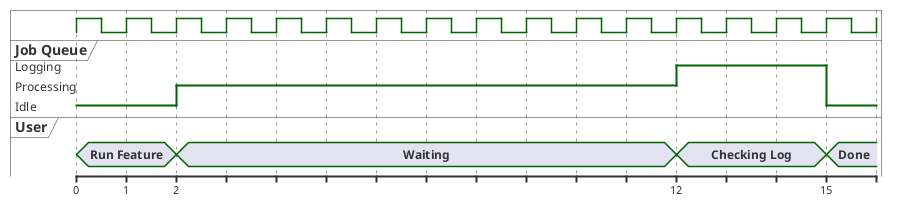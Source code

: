 @startuml Concise

clock clk with period 1
robust "Job Queue" as JQ
concise "User" as U

@0
JQ is Idle
U is "Run Feature"

@2
JQ is Processing
U is Waiting

@12
JQ is Logging
U is "Checking Log"

@15
JQ is Idle
U is Done

@enduml